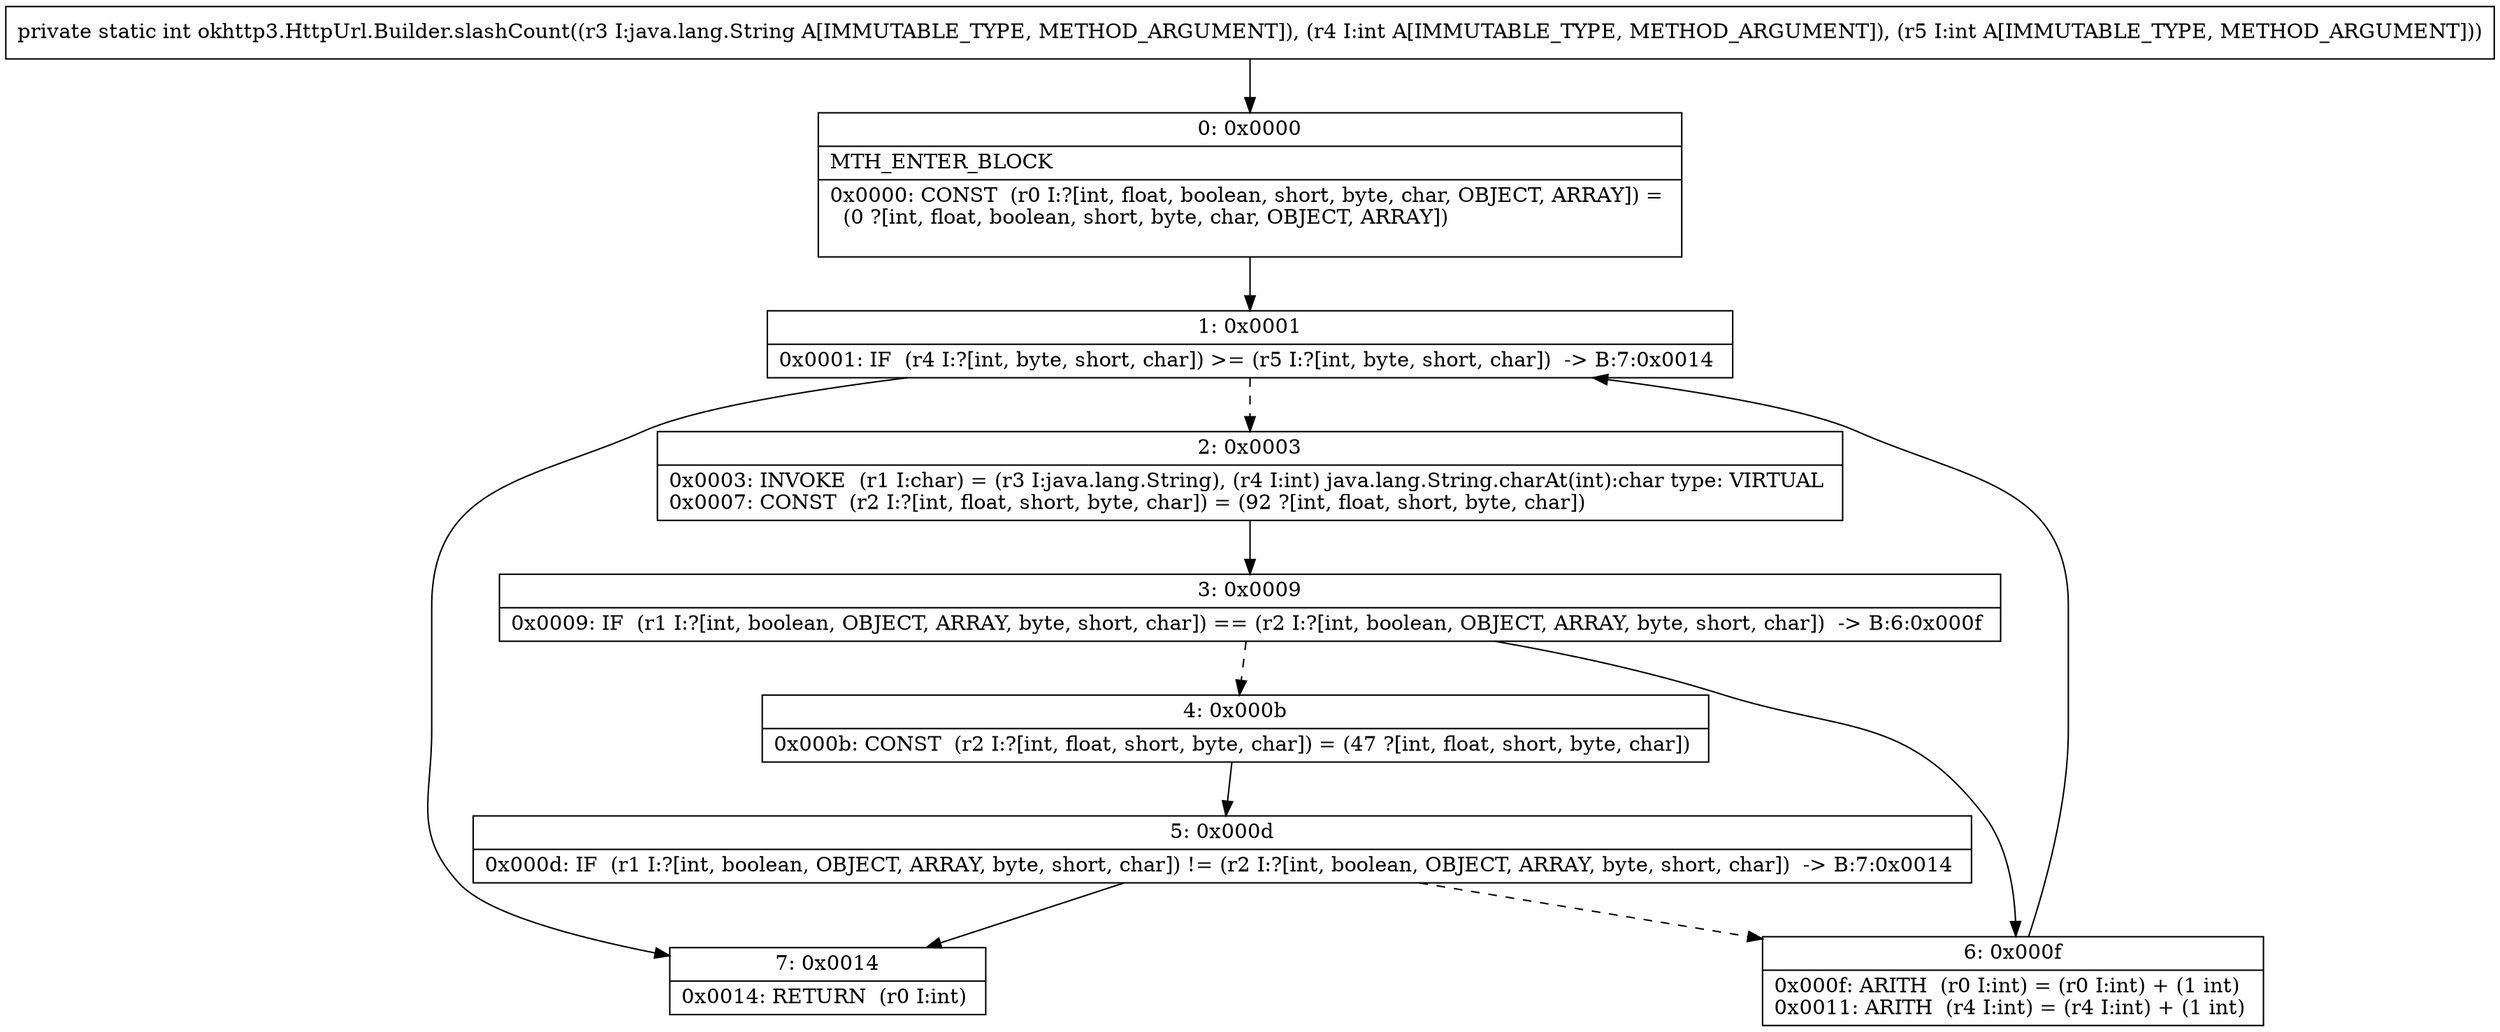 digraph "CFG forokhttp3.HttpUrl.Builder.slashCount(Ljava\/lang\/String;II)I" {
Node_0 [shape=record,label="{0\:\ 0x0000|MTH_ENTER_BLOCK\l|0x0000: CONST  (r0 I:?[int, float, boolean, short, byte, char, OBJECT, ARRAY]) = \l  (0 ?[int, float, boolean, short, byte, char, OBJECT, ARRAY])\l \l}"];
Node_1 [shape=record,label="{1\:\ 0x0001|0x0001: IF  (r4 I:?[int, byte, short, char]) \>= (r5 I:?[int, byte, short, char])  \-\> B:7:0x0014 \l}"];
Node_2 [shape=record,label="{2\:\ 0x0003|0x0003: INVOKE  (r1 I:char) = (r3 I:java.lang.String), (r4 I:int) java.lang.String.charAt(int):char type: VIRTUAL \l0x0007: CONST  (r2 I:?[int, float, short, byte, char]) = (92 ?[int, float, short, byte, char]) \l}"];
Node_3 [shape=record,label="{3\:\ 0x0009|0x0009: IF  (r1 I:?[int, boolean, OBJECT, ARRAY, byte, short, char]) == (r2 I:?[int, boolean, OBJECT, ARRAY, byte, short, char])  \-\> B:6:0x000f \l}"];
Node_4 [shape=record,label="{4\:\ 0x000b|0x000b: CONST  (r2 I:?[int, float, short, byte, char]) = (47 ?[int, float, short, byte, char]) \l}"];
Node_5 [shape=record,label="{5\:\ 0x000d|0x000d: IF  (r1 I:?[int, boolean, OBJECT, ARRAY, byte, short, char]) != (r2 I:?[int, boolean, OBJECT, ARRAY, byte, short, char])  \-\> B:7:0x0014 \l}"];
Node_6 [shape=record,label="{6\:\ 0x000f|0x000f: ARITH  (r0 I:int) = (r0 I:int) + (1 int) \l0x0011: ARITH  (r4 I:int) = (r4 I:int) + (1 int) \l}"];
Node_7 [shape=record,label="{7\:\ 0x0014|0x0014: RETURN  (r0 I:int) \l}"];
MethodNode[shape=record,label="{private static int okhttp3.HttpUrl.Builder.slashCount((r3 I:java.lang.String A[IMMUTABLE_TYPE, METHOD_ARGUMENT]), (r4 I:int A[IMMUTABLE_TYPE, METHOD_ARGUMENT]), (r5 I:int A[IMMUTABLE_TYPE, METHOD_ARGUMENT])) }"];
MethodNode -> Node_0;
Node_0 -> Node_1;
Node_1 -> Node_2[style=dashed];
Node_1 -> Node_7;
Node_2 -> Node_3;
Node_3 -> Node_4[style=dashed];
Node_3 -> Node_6;
Node_4 -> Node_5;
Node_5 -> Node_6[style=dashed];
Node_5 -> Node_7;
Node_6 -> Node_1;
}

